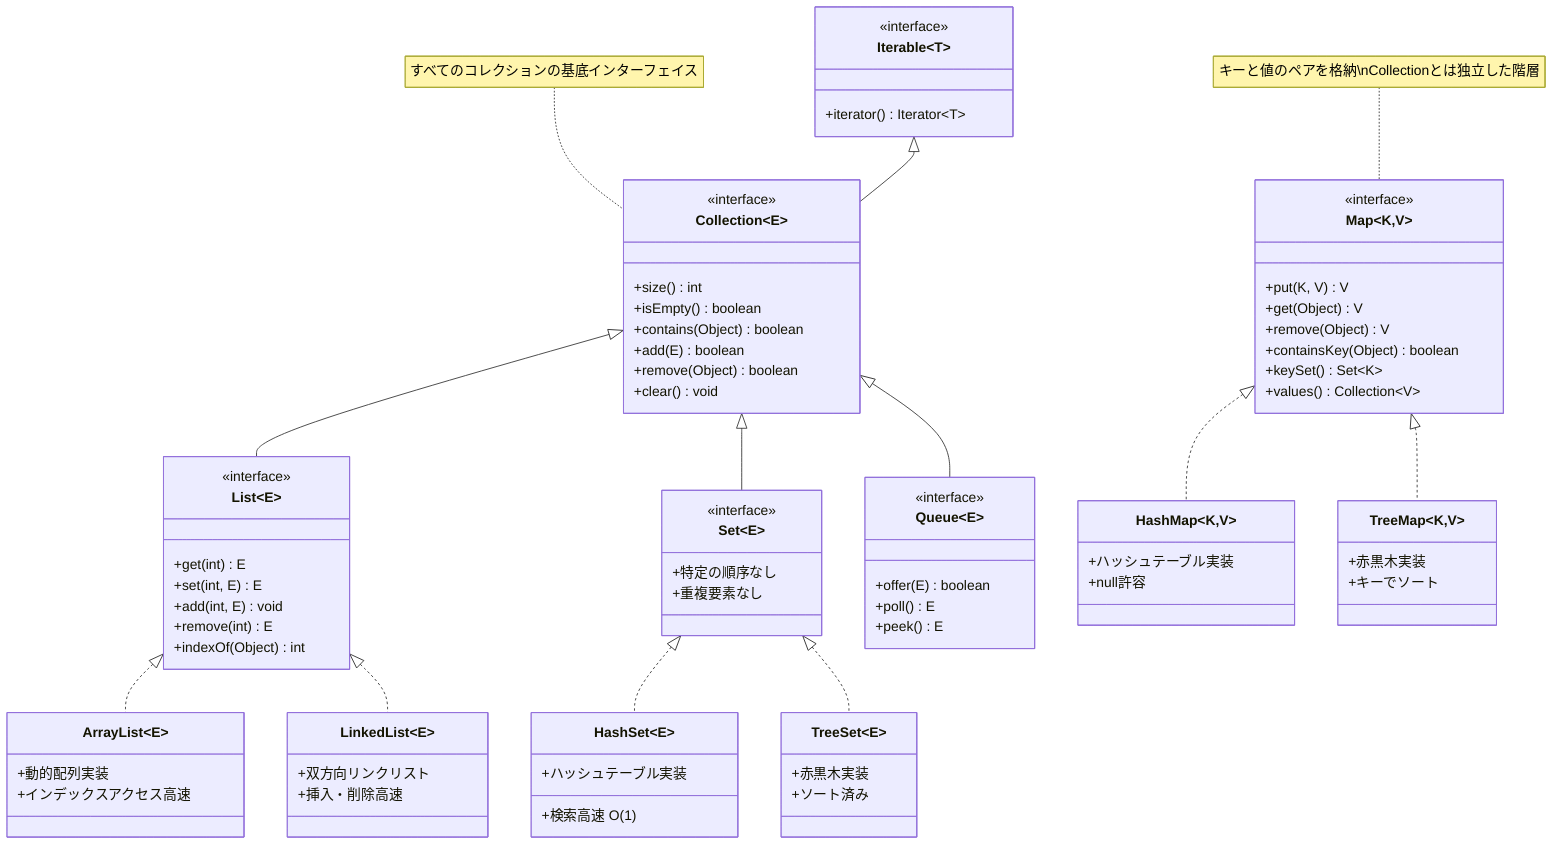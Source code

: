 classDiagram
    class Iterable~T~ {
        <<interface>>
        +iterator() Iterator~T~
    }
    
    class Collection~E~ {
        <<interface>>
        +size() int
        +isEmpty() boolean
        +contains(Object) boolean
        +add(E) boolean
        +remove(Object) boolean
        +clear() void
    }
    
    class List~E~ {
        <<interface>>
        +get(int) E
        +set(int, E) E
        +add(int, E) void
        +remove(int) E
        +indexOf(Object) int
    }
    
    class Set~E~ {
        <<interface>>
        +特定の順序なし
        +重複要素なし
    }
    
    class Queue~E~ {
        <<interface>>
        +offer(E) boolean
        +poll() E
        +peek() E
    }
    
    class Map~K,V~ {
        <<interface>>
        +put(K, V) V
        +get(Object) V
        +remove(Object) V
        +containsKey(Object) boolean
        +keySet() Set~K~
        +values() Collection~V~
    }
    
    class ArrayList~E~ {
        +動的配列実装
        +インデックスアクセス高速
    }
    
    class LinkedList~E~ {
        +双方向リンクリスト
        +挿入・削除高速
    }
    
    class HashSet~E~ {
        +ハッシュテーブル実装
        +検索高速 O(1)
    }
    
    class TreeSet~E~ {
        +赤黒木実装
        +ソート済み
    }
    
    class HashMap~K,V~ {
        +ハッシュテーブル実装
        +null許容
    }
    
    class TreeMap~K,V~ {
        +赤黒木実装
        +キーでソート
    }
    
    Iterable <|-- Collection
    Collection <|-- List
    Collection <|-- Set
    Collection <|-- Queue
    List <|.. ArrayList
    List <|.. LinkedList
    Set <|.. HashSet
    Set <|.. TreeSet
    Map <|.. HashMap
    Map <|.. TreeMap
    
    note for Collection "すべてのコレクションの基底インターフェイス"
    note for Map "キーと値のペアを格納\nCollectionとは独立した階層"